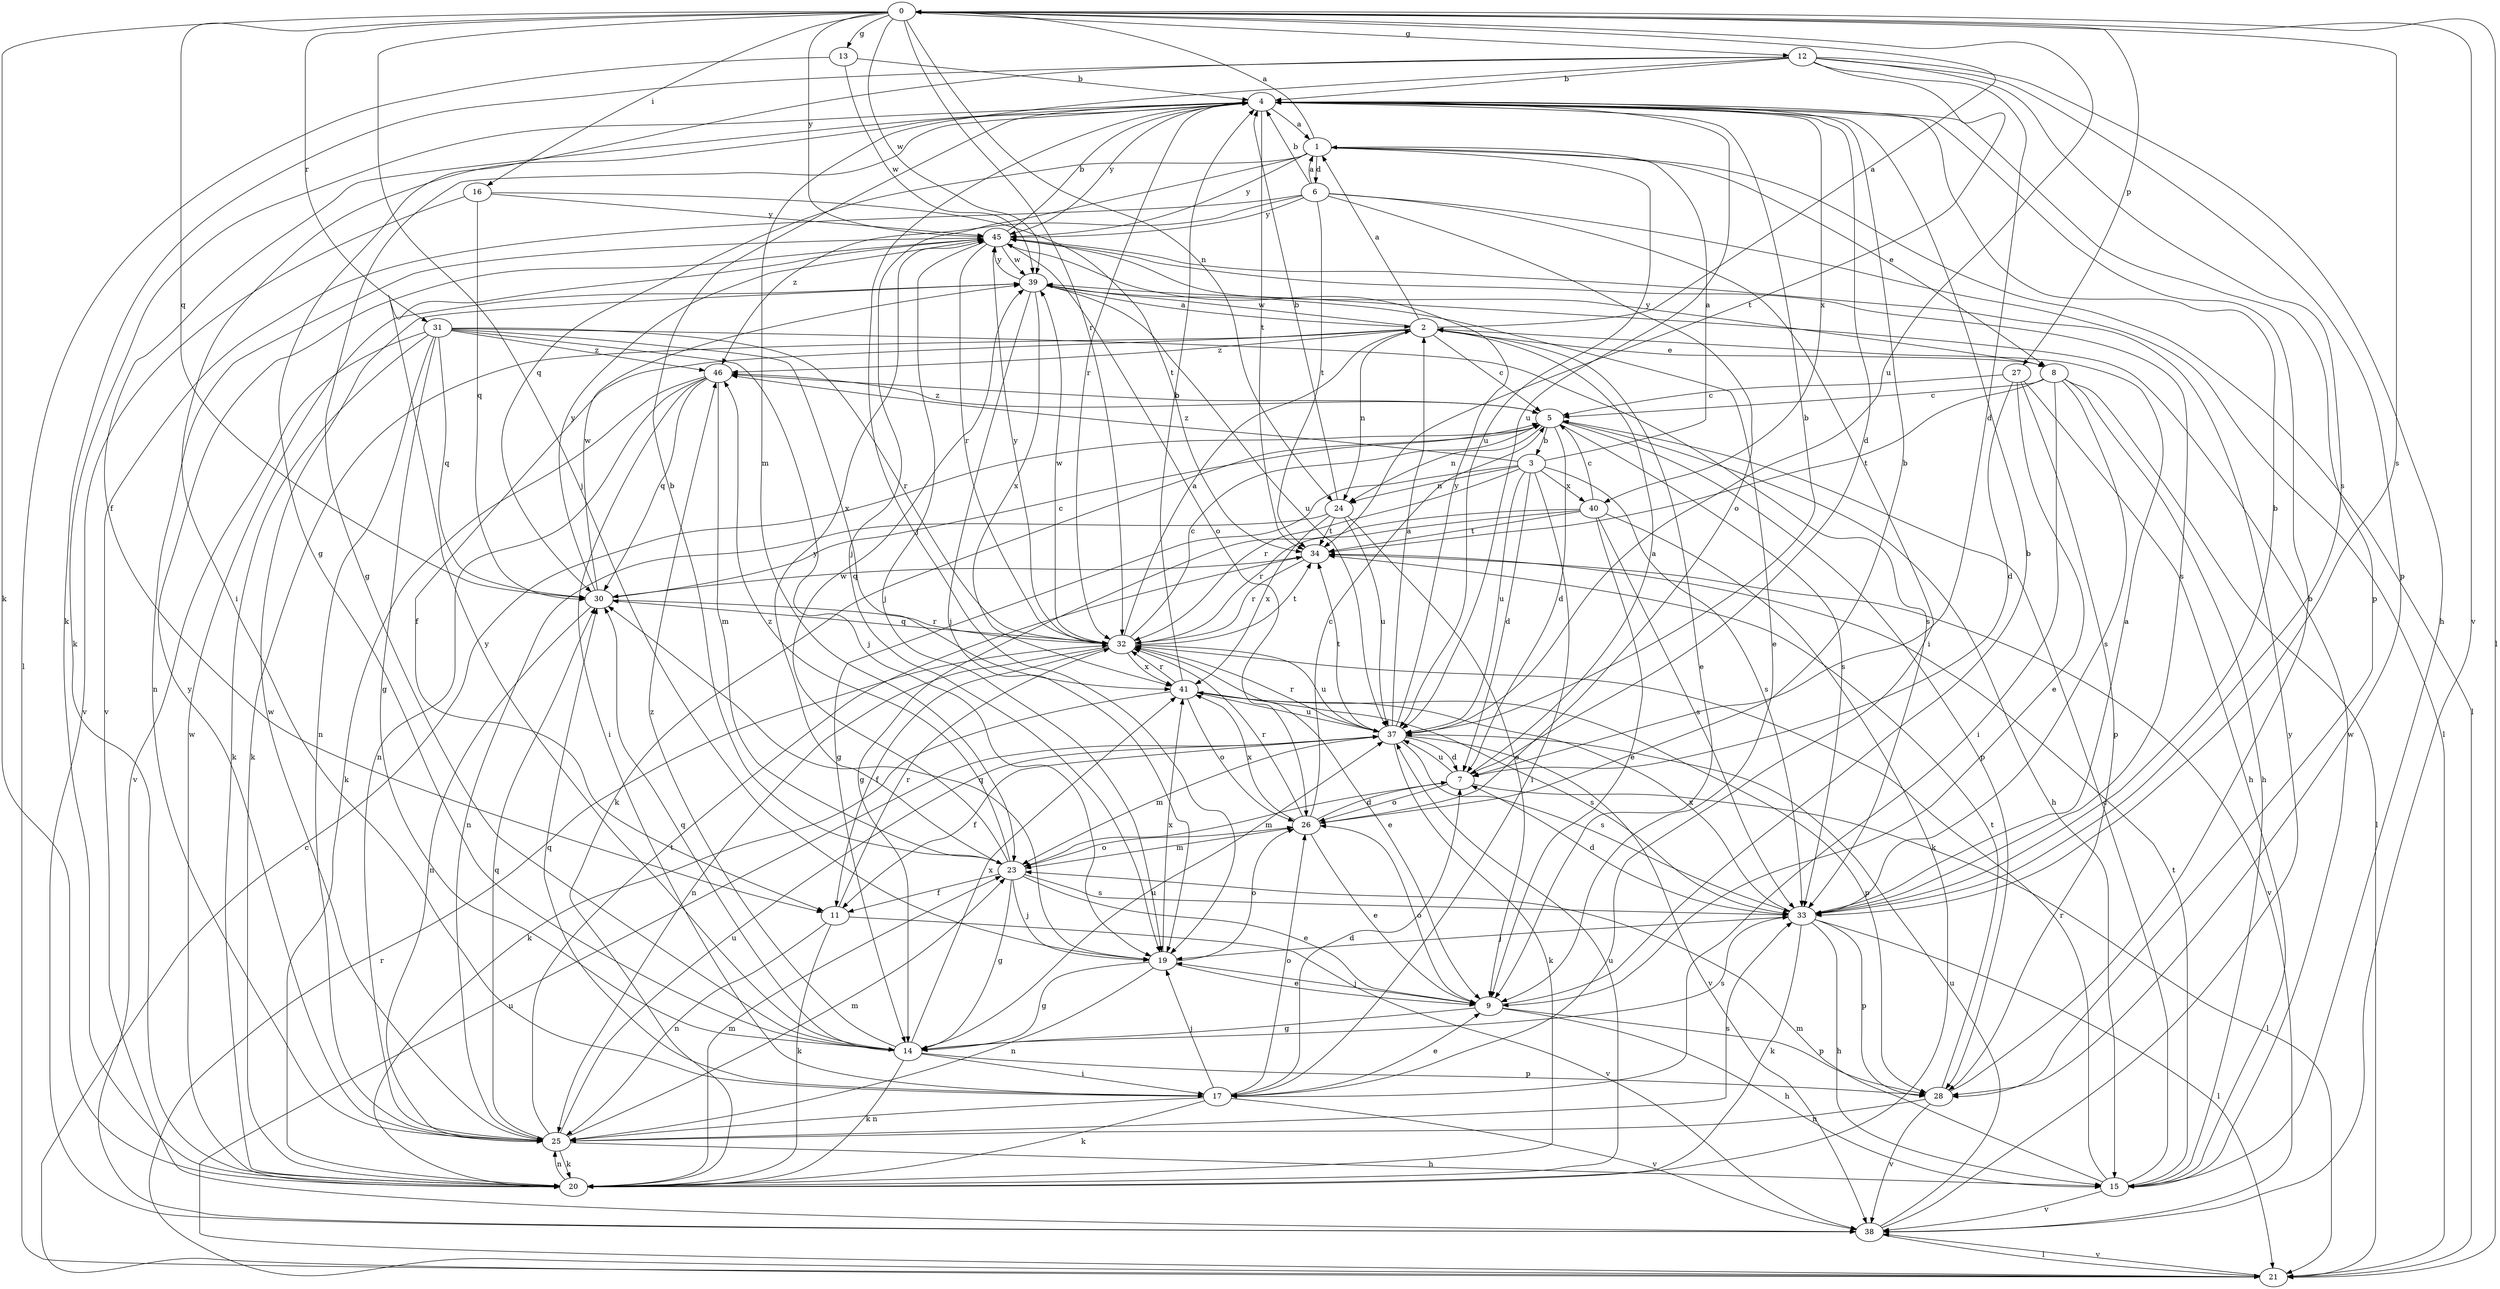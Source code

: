strict digraph  {
0;
1;
2;
3;
4;
5;
6;
7;
8;
9;
11;
12;
13;
14;
15;
16;
17;
19;
20;
21;
23;
24;
25;
26;
27;
28;
30;
31;
32;
33;
34;
37;
38;
39;
40;
41;
45;
46;
0 -> 12  [label=g];
0 -> 13  [label=g];
0 -> 16  [label=i];
0 -> 19  [label=j];
0 -> 20  [label=k];
0 -> 21  [label=l];
0 -> 24  [label=n];
0 -> 27  [label=p];
0 -> 30  [label=q];
0 -> 31  [label=r];
0 -> 32  [label=r];
0 -> 33  [label=s];
0 -> 37  [label=u];
0 -> 38  [label=v];
0 -> 39  [label=w];
0 -> 45  [label=y];
1 -> 0  [label=a];
1 -> 6  [label=d];
1 -> 8  [label=e];
1 -> 19  [label=j];
1 -> 21  [label=l];
1 -> 30  [label=q];
1 -> 37  [label=u];
1 -> 45  [label=y];
2 -> 0  [label=a];
2 -> 1  [label=a];
2 -> 5  [label=c];
2 -> 8  [label=e];
2 -> 9  [label=e];
2 -> 11  [label=f];
2 -> 20  [label=k];
2 -> 24  [label=n];
2 -> 39  [label=w];
2 -> 46  [label=z];
3 -> 1  [label=a];
3 -> 7  [label=d];
3 -> 14  [label=g];
3 -> 17  [label=i];
3 -> 24  [label=n];
3 -> 32  [label=r];
3 -> 33  [label=s];
3 -> 37  [label=u];
3 -> 40  [label=x];
3 -> 46  [label=z];
4 -> 1  [label=a];
4 -> 7  [label=d];
4 -> 11  [label=f];
4 -> 14  [label=g];
4 -> 17  [label=i];
4 -> 19  [label=j];
4 -> 20  [label=k];
4 -> 28  [label=p];
4 -> 32  [label=r];
4 -> 34  [label=t];
4 -> 37  [label=u];
4 -> 40  [label=x];
4 -> 45  [label=y];
5 -> 3  [label=b];
5 -> 7  [label=d];
5 -> 15  [label=h];
5 -> 20  [label=k];
5 -> 24  [label=n];
5 -> 28  [label=p];
5 -> 33  [label=s];
5 -> 46  [label=z];
6 -> 1  [label=a];
6 -> 4  [label=b];
6 -> 17  [label=i];
6 -> 21  [label=l];
6 -> 26  [label=o];
6 -> 34  [label=t];
6 -> 38  [label=v];
6 -> 45  [label=y];
6 -> 46  [label=z];
7 -> 2  [label=a];
7 -> 21  [label=l];
7 -> 23  [label=m];
7 -> 26  [label=o];
7 -> 37  [label=u];
8 -> 5  [label=c];
8 -> 15  [label=h];
8 -> 17  [label=i];
8 -> 21  [label=l];
8 -> 33  [label=s];
8 -> 34  [label=t];
8 -> 45  [label=y];
9 -> 4  [label=b];
9 -> 14  [label=g];
9 -> 15  [label=h];
9 -> 19  [label=j];
9 -> 26  [label=o];
9 -> 28  [label=p];
11 -> 20  [label=k];
11 -> 25  [label=n];
11 -> 32  [label=r];
11 -> 38  [label=v];
12 -> 4  [label=b];
12 -> 7  [label=d];
12 -> 14  [label=g];
12 -> 15  [label=h];
12 -> 20  [label=k];
12 -> 23  [label=m];
12 -> 28  [label=p];
12 -> 33  [label=s];
12 -> 34  [label=t];
13 -> 4  [label=b];
13 -> 21  [label=l];
13 -> 39  [label=w];
14 -> 17  [label=i];
14 -> 20  [label=k];
14 -> 28  [label=p];
14 -> 30  [label=q];
14 -> 33  [label=s];
14 -> 37  [label=u];
14 -> 41  [label=x];
14 -> 45  [label=y];
14 -> 46  [label=z];
15 -> 5  [label=c];
15 -> 23  [label=m];
15 -> 32  [label=r];
15 -> 34  [label=t];
15 -> 38  [label=v];
15 -> 39  [label=w];
16 -> 30  [label=q];
16 -> 34  [label=t];
16 -> 38  [label=v];
16 -> 45  [label=y];
17 -> 7  [label=d];
17 -> 9  [label=e];
17 -> 19  [label=j];
17 -> 20  [label=k];
17 -> 25  [label=n];
17 -> 26  [label=o];
17 -> 30  [label=q];
17 -> 38  [label=v];
19 -> 9  [label=e];
19 -> 14  [label=g];
19 -> 25  [label=n];
19 -> 26  [label=o];
19 -> 30  [label=q];
19 -> 41  [label=x];
20 -> 23  [label=m];
20 -> 25  [label=n];
20 -> 37  [label=u];
20 -> 39  [label=w];
21 -> 5  [label=c];
21 -> 32  [label=r];
21 -> 37  [label=u];
21 -> 38  [label=v];
23 -> 4  [label=b];
23 -> 9  [label=e];
23 -> 11  [label=f];
23 -> 14  [label=g];
23 -> 19  [label=j];
23 -> 26  [label=o];
23 -> 33  [label=s];
23 -> 39  [label=w];
23 -> 45  [label=y];
23 -> 46  [label=z];
24 -> 4  [label=b];
24 -> 9  [label=e];
24 -> 25  [label=n];
24 -> 34  [label=t];
24 -> 37  [label=u];
24 -> 41  [label=x];
25 -> 15  [label=h];
25 -> 20  [label=k];
25 -> 23  [label=m];
25 -> 30  [label=q];
25 -> 33  [label=s];
25 -> 34  [label=t];
25 -> 37  [label=u];
25 -> 39  [label=w];
25 -> 45  [label=y];
26 -> 4  [label=b];
26 -> 5  [label=c];
26 -> 7  [label=d];
26 -> 9  [label=e];
26 -> 23  [label=m];
26 -> 32  [label=r];
26 -> 41  [label=x];
27 -> 5  [label=c];
27 -> 7  [label=d];
27 -> 9  [label=e];
27 -> 15  [label=h];
27 -> 28  [label=p];
28 -> 4  [label=b];
28 -> 25  [label=n];
28 -> 34  [label=t];
28 -> 38  [label=v];
30 -> 5  [label=c];
30 -> 25  [label=n];
30 -> 32  [label=r];
30 -> 39  [label=w];
30 -> 45  [label=y];
31 -> 14  [label=g];
31 -> 19  [label=j];
31 -> 20  [label=k];
31 -> 25  [label=n];
31 -> 30  [label=q];
31 -> 32  [label=r];
31 -> 33  [label=s];
31 -> 38  [label=v];
31 -> 41  [label=x];
31 -> 46  [label=z];
32 -> 2  [label=a];
32 -> 5  [label=c];
32 -> 9  [label=e];
32 -> 11  [label=f];
32 -> 25  [label=n];
32 -> 30  [label=q];
32 -> 34  [label=t];
32 -> 37  [label=u];
32 -> 39  [label=w];
32 -> 41  [label=x];
32 -> 45  [label=y];
33 -> 2  [label=a];
33 -> 4  [label=b];
33 -> 7  [label=d];
33 -> 15  [label=h];
33 -> 19  [label=j];
33 -> 20  [label=k];
33 -> 21  [label=l];
33 -> 28  [label=p];
33 -> 41  [label=x];
34 -> 30  [label=q];
34 -> 32  [label=r];
34 -> 38  [label=v];
37 -> 2  [label=a];
37 -> 4  [label=b];
37 -> 7  [label=d];
37 -> 11  [label=f];
37 -> 20  [label=k];
37 -> 23  [label=m];
37 -> 32  [label=r];
37 -> 33  [label=s];
37 -> 34  [label=t];
37 -> 38  [label=v];
37 -> 45  [label=y];
38 -> 21  [label=l];
38 -> 37  [label=u];
38 -> 45  [label=y];
39 -> 2  [label=a];
39 -> 9  [label=e];
39 -> 19  [label=j];
39 -> 37  [label=u];
39 -> 41  [label=x];
39 -> 45  [label=y];
40 -> 5  [label=c];
40 -> 9  [label=e];
40 -> 14  [label=g];
40 -> 20  [label=k];
40 -> 32  [label=r];
40 -> 33  [label=s];
40 -> 34  [label=t];
41 -> 4  [label=b];
41 -> 20  [label=k];
41 -> 26  [label=o];
41 -> 28  [label=p];
41 -> 32  [label=r];
41 -> 33  [label=s];
41 -> 37  [label=u];
45 -> 4  [label=b];
45 -> 19  [label=j];
45 -> 25  [label=n];
45 -> 26  [label=o];
45 -> 32  [label=r];
45 -> 33  [label=s];
45 -> 39  [label=w];
46 -> 5  [label=c];
46 -> 17  [label=i];
46 -> 20  [label=k];
46 -> 23  [label=m];
46 -> 25  [label=n];
46 -> 30  [label=q];
}
